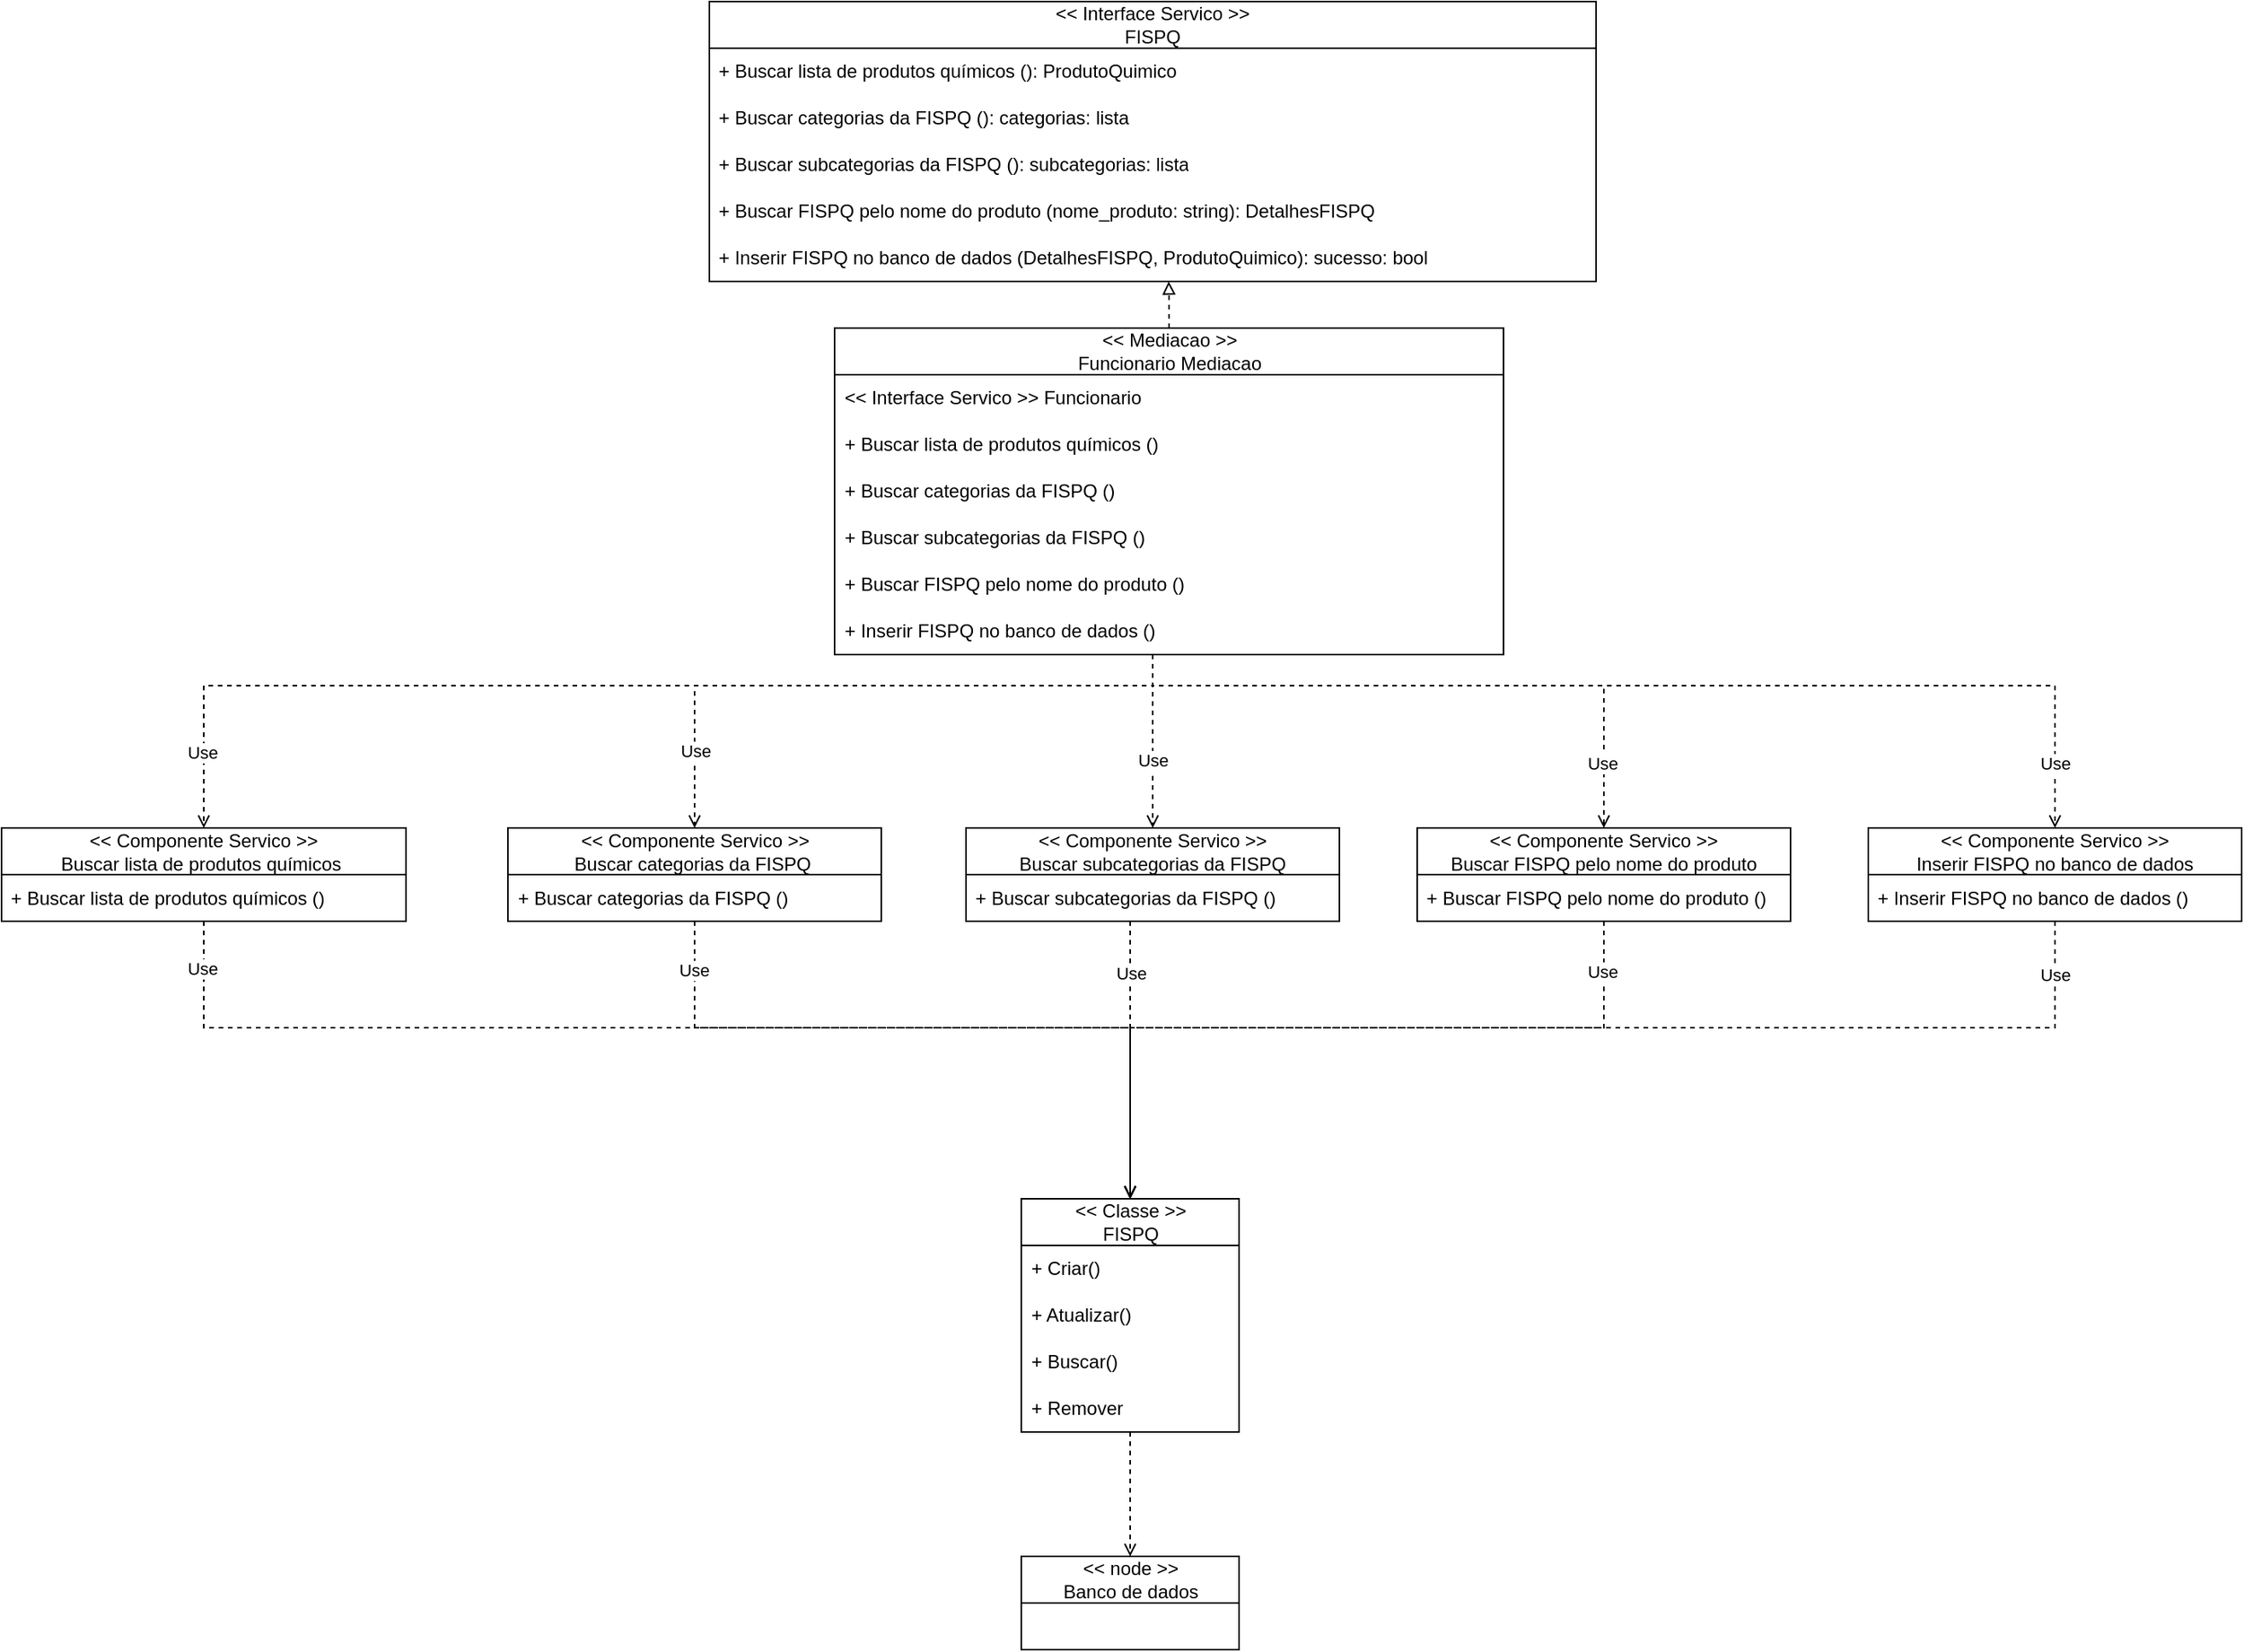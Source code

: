 <mxfile version="27.0.2">
  <diagram name="Página-1" id="KRQjeIOYZsAa_3LlogiB">
    <mxGraphModel dx="2253" dy="849" grid="1" gridSize="10" guides="1" tooltips="1" connect="1" arrows="1" fold="1" page="1" pageScale="1" pageWidth="827" pageHeight="1169" math="0" shadow="0">
      <root>
        <mxCell id="0" />
        <mxCell id="1" parent="0" />
        <mxCell id="IQrroqJaxl3xvuF_2TBO-1" value="&amp;lt;&amp;lt; Interface Servico &amp;gt;&amp;gt;&lt;div&gt;FISPQ&lt;/div&gt;" style="swimlane;fontStyle=0;childLayout=stackLayout;horizontal=1;startSize=30;horizontalStack=0;resizeParent=1;resizeParentMax=0;resizeLast=0;collapsible=1;marginBottom=0;whiteSpace=wrap;html=1;" parent="1" vertex="1">
          <mxGeometry x="195" y="10" width="570" height="180" as="geometry" />
        </mxCell>
        <mxCell id="IQrroqJaxl3xvuF_2TBO-2" value="+ Buscar lista de produtos químicos (): ProdutoQuimico" style="text;strokeColor=none;fillColor=none;align=left;verticalAlign=middle;spacingLeft=4;spacingRight=4;overflow=hidden;points=[[0,0.5],[1,0.5]];portConstraint=eastwest;rotatable=0;whiteSpace=wrap;html=1;" parent="IQrroqJaxl3xvuF_2TBO-1" vertex="1">
          <mxGeometry y="30" width="570" height="30" as="geometry" />
        </mxCell>
        <mxCell id="IQrroqJaxl3xvuF_2TBO-3" value="+ Buscar categorias da FISPQ (): categorias: lista" style="text;strokeColor=none;fillColor=none;align=left;verticalAlign=middle;spacingLeft=4;spacingRight=4;overflow=hidden;points=[[0,0.5],[1,0.5]];portConstraint=eastwest;rotatable=0;whiteSpace=wrap;html=1;" parent="IQrroqJaxl3xvuF_2TBO-1" vertex="1">
          <mxGeometry y="60" width="570" height="30" as="geometry" />
        </mxCell>
        <mxCell id="IQrroqJaxl3xvuF_2TBO-4" value="+ Buscar subcategorias da FISPQ ():&amp;nbsp;subcategorias: lista" style="text;strokeColor=none;fillColor=none;align=left;verticalAlign=middle;spacingLeft=4;spacingRight=4;overflow=hidden;points=[[0,0.5],[1,0.5]];portConstraint=eastwest;rotatable=0;whiteSpace=wrap;html=1;" parent="IQrroqJaxl3xvuF_2TBO-1" vertex="1">
          <mxGeometry y="90" width="570" height="30" as="geometry" />
        </mxCell>
        <mxCell id="L0l_3oTJU_ReCK1omFYl-1" value="+ Buscar FISPQ pelo nome do produto&amp;nbsp;(nome_produto: string): DetalhesFISPQ" style="text;strokeColor=none;fillColor=none;align=left;verticalAlign=middle;spacingLeft=4;spacingRight=4;overflow=hidden;points=[[0,0.5],[1,0.5]];portConstraint=eastwest;rotatable=0;whiteSpace=wrap;html=1;" parent="IQrroqJaxl3xvuF_2TBO-1" vertex="1">
          <mxGeometry y="120" width="570" height="30" as="geometry" />
        </mxCell>
        <mxCell id="P6ZonDuDK8E9YcEOcKIF-1" value="+ Inserir FISPQ no banco de dados&amp;nbsp;(DetalhesFISPQ, ProdutoQuimico): sucesso: bool" style="text;strokeColor=none;fillColor=none;align=left;verticalAlign=middle;spacingLeft=4;spacingRight=4;overflow=hidden;points=[[0,0.5],[1,0.5]];portConstraint=eastwest;rotatable=0;whiteSpace=wrap;html=1;" vertex="1" parent="IQrroqJaxl3xvuF_2TBO-1">
          <mxGeometry y="150" width="570" height="30" as="geometry" />
        </mxCell>
        <mxCell id="IQrroqJaxl3xvuF_2TBO-5" value="&amp;lt;&amp;lt; Mediacao &amp;gt;&amp;gt;&lt;br&gt;&lt;div&gt;&lt;span style=&quot;text-align: left; background-color: initial;&quot;&gt;Funcionario&lt;/span&gt;&amp;nbsp;Mediacao&lt;/div&gt;" style="swimlane;fontStyle=0;childLayout=stackLayout;horizontal=1;startSize=30;horizontalStack=0;resizeParent=1;resizeParentMax=0;resizeLast=0;collapsible=1;marginBottom=0;whiteSpace=wrap;html=1;" parent="1" vertex="1">
          <mxGeometry x="275.5" y="220" width="430" height="210" as="geometry" />
        </mxCell>
        <mxCell id="IQrroqJaxl3xvuF_2TBO-6" value="&amp;lt;&amp;lt; Interface Servico &amp;gt;&amp;gt; Funcionario" style="text;strokeColor=none;fillColor=none;align=left;verticalAlign=middle;spacingLeft=4;spacingRight=4;overflow=hidden;points=[[0,0.5],[1,0.5]];portConstraint=eastwest;rotatable=0;whiteSpace=wrap;html=1;" parent="IQrroqJaxl3xvuF_2TBO-5" vertex="1">
          <mxGeometry y="30" width="430" height="30" as="geometry" />
        </mxCell>
        <mxCell id="IQrroqJaxl3xvuF_2TBO-7" value="+ Buscar lista de produtos químicos ()" style="text;strokeColor=none;fillColor=none;align=left;verticalAlign=middle;spacingLeft=4;spacingRight=4;overflow=hidden;points=[[0,0.5],[1,0.5]];portConstraint=eastwest;rotatable=0;whiteSpace=wrap;html=1;" parent="IQrroqJaxl3xvuF_2TBO-5" vertex="1">
          <mxGeometry y="60" width="430" height="30" as="geometry" />
        </mxCell>
        <mxCell id="IQrroqJaxl3xvuF_2TBO-8" value="+ Buscar categorias da FISPQ ()" style="text;strokeColor=none;fillColor=none;align=left;verticalAlign=middle;spacingLeft=4;spacingRight=4;overflow=hidden;points=[[0,0.5],[1,0.5]];portConstraint=eastwest;rotatable=0;whiteSpace=wrap;html=1;" parent="IQrroqJaxl3xvuF_2TBO-5" vertex="1">
          <mxGeometry y="90" width="430" height="30" as="geometry" />
        </mxCell>
        <mxCell id="L0l_3oTJU_ReCK1omFYl-3" value="+ Buscar subcategorias da FISPQ ()" style="text;strokeColor=none;fillColor=none;align=left;verticalAlign=middle;spacingLeft=4;spacingRight=4;overflow=hidden;points=[[0,0.5],[1,0.5]];portConstraint=eastwest;rotatable=0;whiteSpace=wrap;html=1;" parent="IQrroqJaxl3xvuF_2TBO-5" vertex="1">
          <mxGeometry y="120" width="430" height="30" as="geometry" />
        </mxCell>
        <mxCell id="IQrroqJaxl3xvuF_2TBO-9" value="+ Buscar FISPQ pelo nome do produto&amp;nbsp;()" style="text;strokeColor=none;fillColor=none;align=left;verticalAlign=middle;spacingLeft=4;spacingRight=4;overflow=hidden;points=[[0,0.5],[1,0.5]];portConstraint=eastwest;rotatable=0;whiteSpace=wrap;html=1;" parent="IQrroqJaxl3xvuF_2TBO-5" vertex="1">
          <mxGeometry y="150" width="430" height="30" as="geometry" />
        </mxCell>
        <mxCell id="P6ZonDuDK8E9YcEOcKIF-4" value="+ Inserir FISPQ no banco de dados&amp;nbsp;()" style="text;strokeColor=none;fillColor=none;align=left;verticalAlign=middle;spacingLeft=4;spacingRight=4;overflow=hidden;points=[[0,0.5],[1,0.5]];portConstraint=eastwest;rotatable=0;whiteSpace=wrap;html=1;" vertex="1" parent="IQrroqJaxl3xvuF_2TBO-5">
          <mxGeometry y="180" width="430" height="30" as="geometry" />
        </mxCell>
        <mxCell id="IQrroqJaxl3xvuF_2TBO-12" value="&amp;lt;&amp;lt; Componente Servico &amp;gt;&amp;gt;&lt;br&gt;&lt;div&gt;&lt;span style=&quot;text-align: left; background-color: transparent; color: light-dark(rgb(0, 0, 0), rgb(255, 255, 255));&quot;&gt;Buscar lista de produtos químicos&lt;/span&gt;&lt;span style=&quot;text-align: left;&quot;&gt;&amp;nbsp;&lt;/span&gt;&lt;br&gt;&lt;/div&gt;" style="swimlane;fontStyle=0;childLayout=stackLayout;horizontal=1;startSize=30;horizontalStack=0;resizeParent=1;resizeParentMax=0;resizeLast=0;collapsible=1;marginBottom=0;whiteSpace=wrap;html=1;" parent="1" vertex="1">
          <mxGeometry x="-260" y="541.53" width="260" height="60" as="geometry" />
        </mxCell>
        <mxCell id="IQrroqJaxl3xvuF_2TBO-13" value="+ Buscar lista de produtos químicos ()" style="text;strokeColor=none;fillColor=none;align=left;verticalAlign=middle;spacingLeft=4;spacingRight=4;overflow=hidden;points=[[0,0.5],[1,0.5]];portConstraint=eastwest;rotatable=0;whiteSpace=wrap;html=1;" parent="IQrroqJaxl3xvuF_2TBO-12" vertex="1">
          <mxGeometry y="30" width="260" height="30" as="geometry" />
        </mxCell>
        <mxCell id="P6ZonDuDK8E9YcEOcKIF-22" style="edgeStyle=orthogonalEdgeStyle;rounded=0;orthogonalLoop=1;jettySize=auto;html=1;entryX=0.5;entryY=0;entryDx=0;entryDy=0;dashed=1;endArrow=open;endFill=0;" edge="1" parent="1" source="IQrroqJaxl3xvuF_2TBO-24" target="IQrroqJaxl3xvuF_2TBO-37">
          <mxGeometry relative="1" as="geometry">
            <Array as="points">
              <mxPoint x="186" y="670" />
              <mxPoint x="466" y="670" />
            </Array>
          </mxGeometry>
        </mxCell>
        <mxCell id="P6ZonDuDK8E9YcEOcKIF-28" value="Use" style="edgeLabel;html=1;align=center;verticalAlign=middle;resizable=0;points=[];" vertex="1" connectable="0" parent="P6ZonDuDK8E9YcEOcKIF-22">
          <mxGeometry x="-0.864" y="-1" relative="1" as="geometry">
            <mxPoint as="offset" />
          </mxGeometry>
        </mxCell>
        <mxCell id="IQrroqJaxl3xvuF_2TBO-24" value="&amp;lt;&amp;lt; Componente Servico &amp;gt;&amp;gt;&lt;br&gt;&lt;div&gt;&lt;span style=&quot;text-align: left; background-color: transparent; color: light-dark(rgb(0, 0, 0), rgb(255, 255, 255));&quot;&gt;Buscar categorias da FISPQ&lt;/span&gt;&lt;span style=&quot;text-align: left;&quot;&gt;&amp;nbsp;&lt;/span&gt;&lt;br&gt;&lt;/div&gt;" style="swimlane;fontStyle=0;childLayout=stackLayout;horizontal=1;startSize=30;horizontalStack=0;resizeParent=1;resizeParentMax=0;resizeLast=0;collapsible=1;marginBottom=0;whiteSpace=wrap;html=1;" parent="1" vertex="1">
          <mxGeometry x="65.5" y="541.53" width="240" height="60" as="geometry" />
        </mxCell>
        <mxCell id="IQrroqJaxl3xvuF_2TBO-25" value="+ Buscar categorias da FISPQ ()" style="text;strokeColor=none;fillColor=none;align=left;verticalAlign=middle;spacingLeft=4;spacingRight=4;overflow=hidden;points=[[0,0.5],[1,0.5]];portConstraint=eastwest;rotatable=0;whiteSpace=wrap;html=1;" parent="IQrroqJaxl3xvuF_2TBO-24" vertex="1">
          <mxGeometry y="30" width="240" height="30" as="geometry" />
        </mxCell>
        <mxCell id="IQrroqJaxl3xvuF_2TBO-26" value="&amp;lt;&amp;lt; Componente Servico &amp;gt;&amp;gt;&lt;div&gt;&lt;span style=&quot;text-align: left;&quot;&gt;Buscar subcategorias da FISPQ&lt;/span&gt;&lt;/div&gt;" style="swimlane;fontStyle=0;childLayout=stackLayout;horizontal=1;startSize=30;horizontalStack=0;resizeParent=1;resizeParentMax=0;resizeLast=0;collapsible=1;marginBottom=0;whiteSpace=wrap;html=1;" parent="1" vertex="1">
          <mxGeometry x="360" y="541.53" width="240" height="60" as="geometry" />
        </mxCell>
        <mxCell id="IQrroqJaxl3xvuF_2TBO-27" value="+ Buscar subcategorias da FISPQ ()" style="text;strokeColor=none;fillColor=none;align=left;verticalAlign=middle;spacingLeft=4;spacingRight=4;overflow=hidden;points=[[0,0.5],[1,0.5]];portConstraint=eastwest;rotatable=0;whiteSpace=wrap;html=1;" parent="IQrroqJaxl3xvuF_2TBO-26" vertex="1">
          <mxGeometry y="30" width="240" height="30" as="geometry" />
        </mxCell>
        <mxCell id="IQrroqJaxl3xvuF_2TBO-37" value="&amp;lt;&amp;lt; Classe &amp;gt;&amp;gt;&lt;div&gt;FISPQ&lt;/div&gt;" style="swimlane;fontStyle=0;childLayout=stackLayout;horizontal=1;startSize=30;horizontalStack=0;resizeParent=1;resizeParentMax=0;resizeLast=0;collapsible=1;marginBottom=0;whiteSpace=wrap;html=1;" parent="1" vertex="1">
          <mxGeometry x="395.5" y="780" width="140" height="150" as="geometry" />
        </mxCell>
        <mxCell id="IQrroqJaxl3xvuF_2TBO-38" value="+ Criar()&lt;span style=&quot;white-space: pre;&quot;&gt;&#x9;&lt;/span&gt;" style="text;strokeColor=none;fillColor=none;align=left;verticalAlign=middle;spacingLeft=4;spacingRight=4;overflow=hidden;points=[[0,0.5],[1,0.5]];portConstraint=eastwest;rotatable=0;whiteSpace=wrap;html=1;" parent="IQrroqJaxl3xvuF_2TBO-37" vertex="1">
          <mxGeometry y="30" width="140" height="30" as="geometry" />
        </mxCell>
        <mxCell id="IQrroqJaxl3xvuF_2TBO-39" value="+ Atualizar()" style="text;strokeColor=none;fillColor=none;align=left;verticalAlign=middle;spacingLeft=4;spacingRight=4;overflow=hidden;points=[[0,0.5],[1,0.5]];portConstraint=eastwest;rotatable=0;whiteSpace=wrap;html=1;" parent="IQrroqJaxl3xvuF_2TBO-37" vertex="1">
          <mxGeometry y="60" width="140" height="30" as="geometry" />
        </mxCell>
        <mxCell id="IQrroqJaxl3xvuF_2TBO-42" value="+ Buscar()" style="text;strokeColor=none;fillColor=none;align=left;verticalAlign=middle;spacingLeft=4;spacingRight=4;overflow=hidden;points=[[0,0.5],[1,0.5]];portConstraint=eastwest;rotatable=0;whiteSpace=wrap;html=1;" parent="IQrroqJaxl3xvuF_2TBO-37" vertex="1">
          <mxGeometry y="90" width="140" height="30" as="geometry" />
        </mxCell>
        <mxCell id="IQrroqJaxl3xvuF_2TBO-40" value="+ Remover" style="text;strokeColor=none;fillColor=none;align=left;verticalAlign=middle;spacingLeft=4;spacingRight=4;overflow=hidden;points=[[0,0.5],[1,0.5]];portConstraint=eastwest;rotatable=0;whiteSpace=wrap;html=1;" parent="IQrroqJaxl3xvuF_2TBO-37" vertex="1">
          <mxGeometry y="120" width="140" height="30" as="geometry" />
        </mxCell>
        <mxCell id="IQrroqJaxl3xvuF_2TBO-49" value="&amp;lt;&amp;lt; node &amp;gt;&amp;gt;&lt;div&gt;Banco de dados&lt;/div&gt;" style="swimlane;fontStyle=0;childLayout=stackLayout;horizontal=1;startSize=30;horizontalStack=0;resizeParent=1;resizeParentMax=0;resizeLast=0;collapsible=1;marginBottom=0;whiteSpace=wrap;html=1;" parent="1" vertex="1">
          <mxGeometry x="395.5" y="1010" width="140" height="60" as="geometry" />
        </mxCell>
        <mxCell id="IQrroqJaxl3xvuF_2TBO-53" style="edgeStyle=orthogonalEdgeStyle;rounded=0;orthogonalLoop=1;jettySize=auto;html=1;entryX=0.5;entryY=0;entryDx=0;entryDy=0;dashed=1;endArrow=open;endFill=0;" parent="1" source="IQrroqJaxl3xvuF_2TBO-40" target="IQrroqJaxl3xvuF_2TBO-49" edge="1">
          <mxGeometry relative="1" as="geometry">
            <Array as="points">
              <mxPoint x="466" y="950" />
              <mxPoint x="466" y="950" />
            </Array>
          </mxGeometry>
        </mxCell>
        <mxCell id="P6ZonDuDK8E9YcEOcKIF-24" style="edgeStyle=orthogonalEdgeStyle;rounded=0;orthogonalLoop=1;jettySize=auto;html=1;entryX=0.5;entryY=0;entryDx=0;entryDy=0;dashed=1;endArrow=open;endFill=0;" edge="1" parent="1" source="L0l_3oTJU_ReCK1omFYl-4" target="IQrroqJaxl3xvuF_2TBO-37">
          <mxGeometry relative="1" as="geometry">
            <Array as="points">
              <mxPoint x="770" y="670" />
              <mxPoint x="466" y="670" />
            </Array>
          </mxGeometry>
        </mxCell>
        <mxCell id="P6ZonDuDK8E9YcEOcKIF-30" value="Use" style="edgeLabel;html=1;align=center;verticalAlign=middle;resizable=0;points=[];" vertex="1" connectable="0" parent="P6ZonDuDK8E9YcEOcKIF-24">
          <mxGeometry x="-0.867" y="-1" relative="1" as="geometry">
            <mxPoint as="offset" />
          </mxGeometry>
        </mxCell>
        <mxCell id="L0l_3oTJU_ReCK1omFYl-4" value="&amp;lt;&amp;lt; Componente Servico &amp;gt;&amp;gt;&lt;div&gt;&lt;span style=&quot;text-align: left;&quot;&gt;Buscar FISPQ pelo nome do produto&lt;/span&gt;&lt;/div&gt;" style="swimlane;fontStyle=0;childLayout=stackLayout;horizontal=1;startSize=30;horizontalStack=0;resizeParent=1;resizeParentMax=0;resizeLast=0;collapsible=1;marginBottom=0;whiteSpace=wrap;html=1;" parent="1" vertex="1">
          <mxGeometry x="650" y="541.53" width="240" height="60" as="geometry" />
        </mxCell>
        <mxCell id="L0l_3oTJU_ReCK1omFYl-5" value="+ Buscar FISPQ pelo nome do produto&amp;nbsp;()" style="text;strokeColor=none;fillColor=none;align=left;verticalAlign=middle;spacingLeft=4;spacingRight=4;overflow=hidden;points=[[0,0.5],[1,0.5]];portConstraint=eastwest;rotatable=0;whiteSpace=wrap;html=1;" parent="L0l_3oTJU_ReCK1omFYl-4" vertex="1">
          <mxGeometry y="30" width="240" height="30" as="geometry" />
        </mxCell>
        <mxCell id="P6ZonDuDK8E9YcEOcKIF-3" style="edgeStyle=orthogonalEdgeStyle;rounded=0;orthogonalLoop=1;jettySize=auto;html=1;entryX=0.518;entryY=1;entryDx=0;entryDy=0;entryPerimeter=0;dashed=1;endArrow=block;endFill=0;" edge="1" parent="1" source="IQrroqJaxl3xvuF_2TBO-5" target="P6ZonDuDK8E9YcEOcKIF-1">
          <mxGeometry relative="1" as="geometry" />
        </mxCell>
        <mxCell id="P6ZonDuDK8E9YcEOcKIF-9" value="&amp;lt;&amp;lt; Componente Servico &amp;gt;&amp;gt;&lt;div&gt;&lt;span style=&quot;text-align: left;&quot;&gt;Inserir FISPQ no banco de dados&lt;/span&gt;&lt;/div&gt;" style="swimlane;fontStyle=0;childLayout=stackLayout;horizontal=1;startSize=30;horizontalStack=0;resizeParent=1;resizeParentMax=0;resizeLast=0;collapsible=1;marginBottom=0;whiteSpace=wrap;html=1;" vertex="1" parent="1">
          <mxGeometry x="940" y="541.53" width="240" height="60" as="geometry" />
        </mxCell>
        <mxCell id="P6ZonDuDK8E9YcEOcKIF-10" value="+ Inserir FISPQ no banco de dados&amp;nbsp;()" style="text;strokeColor=none;fillColor=none;align=left;verticalAlign=middle;spacingLeft=4;spacingRight=4;overflow=hidden;points=[[0,0.5],[1,0.5]];portConstraint=eastwest;rotatable=0;whiteSpace=wrap;html=1;" vertex="1" parent="P6ZonDuDK8E9YcEOcKIF-9">
          <mxGeometry y="30" width="240" height="30" as="geometry" />
        </mxCell>
        <mxCell id="P6ZonDuDK8E9YcEOcKIF-11" style="edgeStyle=orthogonalEdgeStyle;rounded=0;orthogonalLoop=1;jettySize=auto;html=1;entryX=0.5;entryY=0;entryDx=0;entryDy=0;dashed=1;endArrow=open;endFill=0;" edge="1" parent="1" source="P6ZonDuDK8E9YcEOcKIF-4" target="IQrroqJaxl3xvuF_2TBO-12">
          <mxGeometry relative="1" as="geometry">
            <Array as="points">
              <mxPoint x="480" y="450" />
              <mxPoint x="-130" y="450" />
            </Array>
          </mxGeometry>
        </mxCell>
        <mxCell id="P6ZonDuDK8E9YcEOcKIF-16" value="Use" style="edgeLabel;html=1;align=center;verticalAlign=middle;resizable=0;points=[];" vertex="1" connectable="0" parent="P6ZonDuDK8E9YcEOcKIF-11">
          <mxGeometry x="0.864" y="-1" relative="1" as="geometry">
            <mxPoint as="offset" />
          </mxGeometry>
        </mxCell>
        <mxCell id="P6ZonDuDK8E9YcEOcKIF-12" style="edgeStyle=orthogonalEdgeStyle;rounded=0;orthogonalLoop=1;jettySize=auto;html=1;entryX=0.5;entryY=0;entryDx=0;entryDy=0;dashed=1;endArrow=open;endFill=0;" edge="1" parent="1" source="P6ZonDuDK8E9YcEOcKIF-4" target="IQrroqJaxl3xvuF_2TBO-24">
          <mxGeometry relative="1" as="geometry">
            <Array as="points">
              <mxPoint x="480" y="450" />
              <mxPoint x="186" y="450" />
            </Array>
          </mxGeometry>
        </mxCell>
        <mxCell id="P6ZonDuDK8E9YcEOcKIF-17" value="Use" style="edgeLabel;html=1;align=center;verticalAlign=middle;resizable=0;points=[];" vertex="1" connectable="0" parent="P6ZonDuDK8E9YcEOcKIF-12">
          <mxGeometry x="0.754" relative="1" as="geometry">
            <mxPoint as="offset" />
          </mxGeometry>
        </mxCell>
        <mxCell id="P6ZonDuDK8E9YcEOcKIF-13" style="edgeStyle=orthogonalEdgeStyle;rounded=0;orthogonalLoop=1;jettySize=auto;html=1;entryX=0.5;entryY=0;entryDx=0;entryDy=0;dashed=1;endArrow=open;endFill=0;" edge="1" parent="1" source="P6ZonDuDK8E9YcEOcKIF-4" target="IQrroqJaxl3xvuF_2TBO-26">
          <mxGeometry relative="1" as="geometry">
            <Array as="points">
              <mxPoint x="480" y="440" />
              <mxPoint x="480" y="440" />
            </Array>
          </mxGeometry>
        </mxCell>
        <mxCell id="P6ZonDuDK8E9YcEOcKIF-18" value="Use" style="edgeLabel;html=1;align=center;verticalAlign=middle;resizable=0;points=[];" vertex="1" connectable="0" parent="P6ZonDuDK8E9YcEOcKIF-13">
          <mxGeometry x="0.213" relative="1" as="geometry">
            <mxPoint as="offset" />
          </mxGeometry>
        </mxCell>
        <mxCell id="P6ZonDuDK8E9YcEOcKIF-14" style="edgeStyle=orthogonalEdgeStyle;rounded=0;orthogonalLoop=1;jettySize=auto;html=1;entryX=0.5;entryY=0;entryDx=0;entryDy=0;dashed=1;endArrow=open;endFill=0;" edge="1" parent="1" source="P6ZonDuDK8E9YcEOcKIF-4" target="L0l_3oTJU_ReCK1omFYl-4">
          <mxGeometry relative="1" as="geometry">
            <Array as="points">
              <mxPoint x="480" y="450" />
              <mxPoint x="770" y="450" />
            </Array>
          </mxGeometry>
        </mxCell>
        <mxCell id="P6ZonDuDK8E9YcEOcKIF-19" value="Use" style="edgeLabel;html=1;align=center;verticalAlign=middle;resizable=0;points=[];" vertex="1" connectable="0" parent="P6ZonDuDK8E9YcEOcKIF-14">
          <mxGeometry x="0.791" y="-1" relative="1" as="geometry">
            <mxPoint as="offset" />
          </mxGeometry>
        </mxCell>
        <mxCell id="P6ZonDuDK8E9YcEOcKIF-15" style="edgeStyle=orthogonalEdgeStyle;rounded=0;orthogonalLoop=1;jettySize=auto;html=1;entryX=0.5;entryY=0;entryDx=0;entryDy=0;dashed=1;endArrow=open;endFill=0;" edge="1" parent="1" source="P6ZonDuDK8E9YcEOcKIF-4" target="P6ZonDuDK8E9YcEOcKIF-9">
          <mxGeometry relative="1" as="geometry">
            <Array as="points">
              <mxPoint x="480" y="450" />
              <mxPoint x="1060" y="450" />
            </Array>
          </mxGeometry>
        </mxCell>
        <mxCell id="P6ZonDuDK8E9YcEOcKIF-20" value="Use" style="edgeLabel;html=1;align=center;verticalAlign=middle;resizable=0;points=[];" vertex="1" connectable="0" parent="P6ZonDuDK8E9YcEOcKIF-15">
          <mxGeometry x="0.879" relative="1" as="geometry">
            <mxPoint as="offset" />
          </mxGeometry>
        </mxCell>
        <mxCell id="P6ZonDuDK8E9YcEOcKIF-21" style="edgeStyle=orthogonalEdgeStyle;rounded=0;orthogonalLoop=1;jettySize=auto;html=1;entryX=0.5;entryY=0;entryDx=0;entryDy=0;dashed=1;endArrow=open;endFill=0;" edge="1" parent="1" source="IQrroqJaxl3xvuF_2TBO-13" target="IQrroqJaxl3xvuF_2TBO-37">
          <mxGeometry relative="1" as="geometry">
            <Array as="points">
              <mxPoint x="-130" y="670" />
              <mxPoint x="466" y="670" />
            </Array>
          </mxGeometry>
        </mxCell>
        <mxCell id="P6ZonDuDK8E9YcEOcKIF-26" value="Use" style="edgeLabel;html=1;align=center;verticalAlign=middle;resizable=0;points=[];" vertex="1" connectable="0" parent="P6ZonDuDK8E9YcEOcKIF-21">
          <mxGeometry x="-0.922" y="-1" relative="1" as="geometry">
            <mxPoint as="offset" />
          </mxGeometry>
        </mxCell>
        <mxCell id="P6ZonDuDK8E9YcEOcKIF-23" style="edgeStyle=orthogonalEdgeStyle;rounded=0;orthogonalLoop=1;jettySize=auto;html=1;entryX=0.5;entryY=0;entryDx=0;entryDy=0;dashed=1;endArrow=open;endFill=0;" edge="1" parent="1" source="IQrroqJaxl3xvuF_2TBO-27" target="IQrroqJaxl3xvuF_2TBO-37">
          <mxGeometry relative="1" as="geometry">
            <Array as="points">
              <mxPoint x="466" y="691" />
            </Array>
          </mxGeometry>
        </mxCell>
        <mxCell id="P6ZonDuDK8E9YcEOcKIF-29" value="Use" style="edgeLabel;html=1;align=center;verticalAlign=middle;resizable=0;points=[];" vertex="1" connectable="0" parent="P6ZonDuDK8E9YcEOcKIF-23">
          <mxGeometry x="-0.624" relative="1" as="geometry">
            <mxPoint as="offset" />
          </mxGeometry>
        </mxCell>
        <mxCell id="P6ZonDuDK8E9YcEOcKIF-25" style="edgeStyle=orthogonalEdgeStyle;rounded=0;orthogonalLoop=1;jettySize=auto;html=1;entryX=0.5;entryY=0;entryDx=0;entryDy=0;dashed=1;endArrow=open;endFill=0;" edge="1" parent="1" source="P6ZonDuDK8E9YcEOcKIF-10" target="IQrroqJaxl3xvuF_2TBO-37">
          <mxGeometry relative="1" as="geometry">
            <Array as="points">
              <mxPoint x="1060" y="670" />
              <mxPoint x="466" y="670" />
            </Array>
          </mxGeometry>
        </mxCell>
        <mxCell id="P6ZonDuDK8E9YcEOcKIF-31" value="Use" style="edgeLabel;html=1;align=center;verticalAlign=middle;resizable=0;points=[];" vertex="1" connectable="0" parent="P6ZonDuDK8E9YcEOcKIF-25">
          <mxGeometry x="-0.912" relative="1" as="geometry">
            <mxPoint as="offset" />
          </mxGeometry>
        </mxCell>
      </root>
    </mxGraphModel>
  </diagram>
</mxfile>
